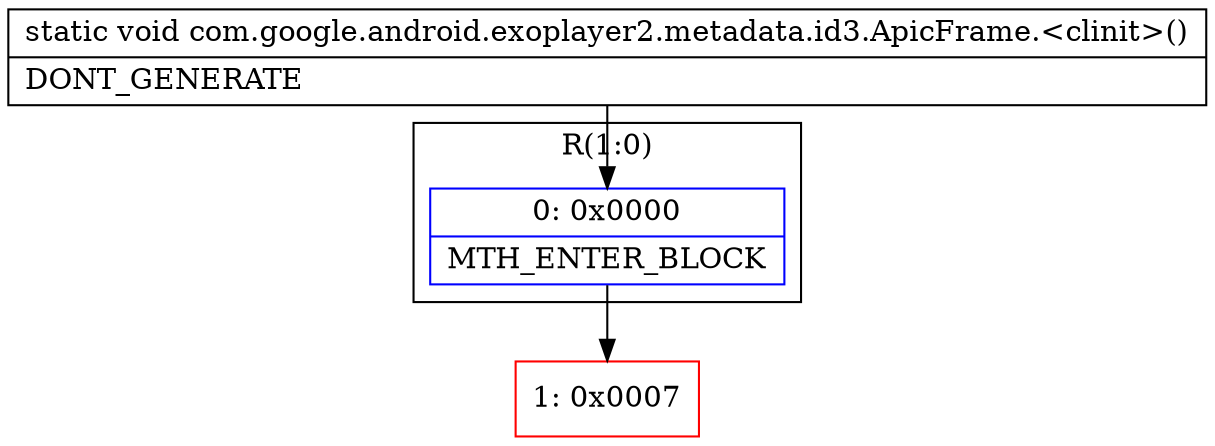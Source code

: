 digraph "CFG forcom.google.android.exoplayer2.metadata.id3.ApicFrame.\<clinit\>()V" {
subgraph cluster_Region_2123379714 {
label = "R(1:0)";
node [shape=record,color=blue];
Node_0 [shape=record,label="{0\:\ 0x0000|MTH_ENTER_BLOCK\l}"];
}
Node_1 [shape=record,color=red,label="{1\:\ 0x0007}"];
MethodNode[shape=record,label="{static void com.google.android.exoplayer2.metadata.id3.ApicFrame.\<clinit\>()  | DONT_GENERATE\l}"];
MethodNode -> Node_0;
Node_0 -> Node_1;
}

